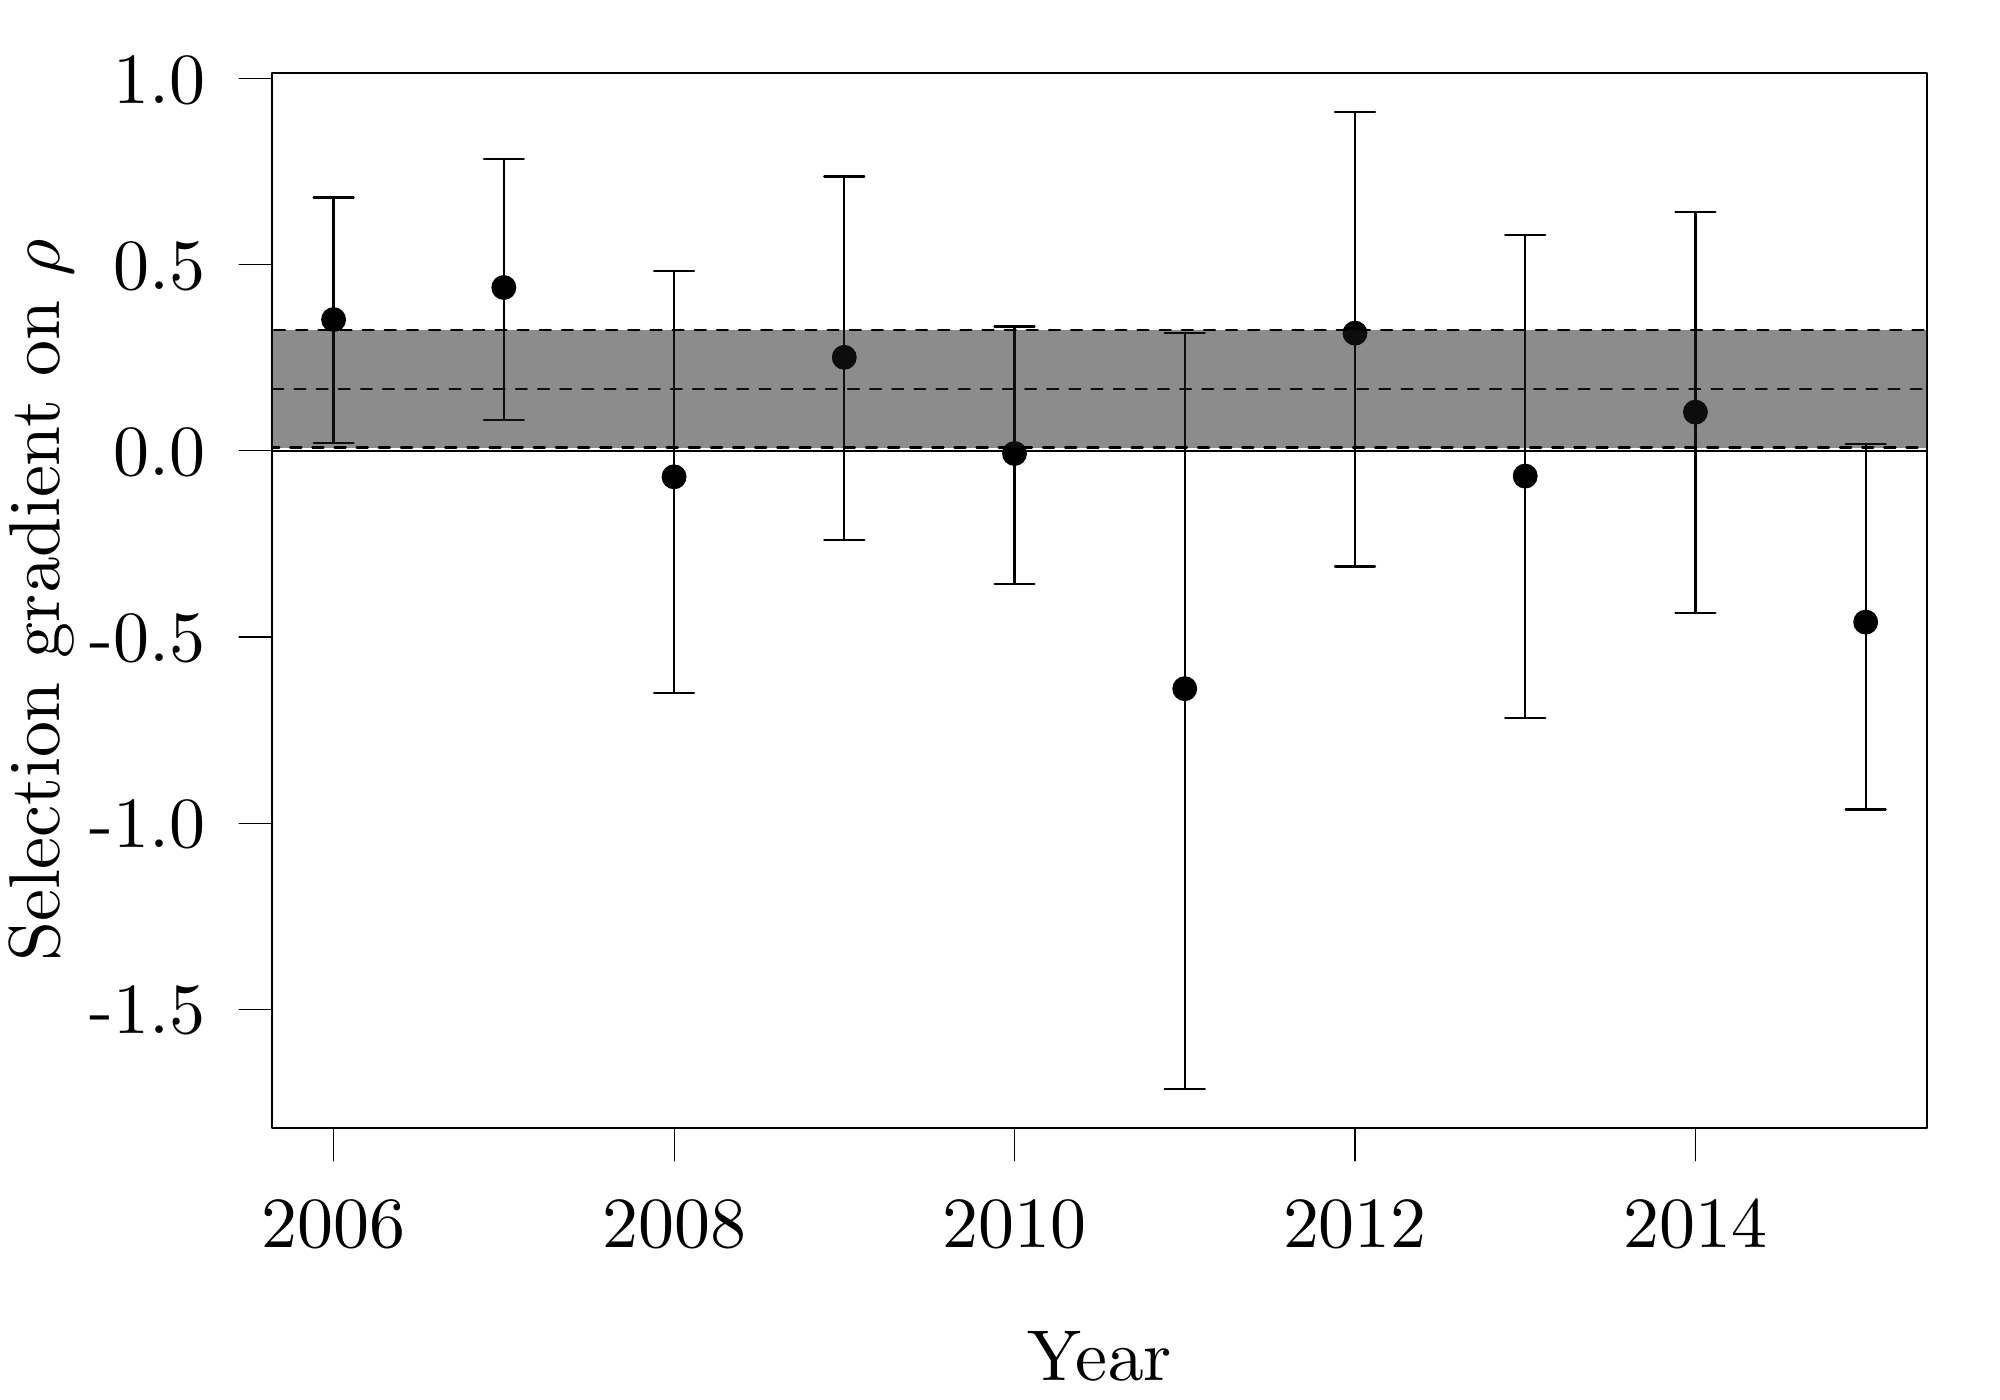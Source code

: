 % Created by tikzDevice version 0.10.1 on 2016-04-18 17:05:46
% !TEX encoding = UTF-8 Unicode
\documentclass{article}
\nonstopmode

\usepackage{tikz}

\usepackage[active,tightpage,psfixbb]{preview}

\PreviewEnvironment{pgfpicture}

\setlength\PreviewBorder{0pt}

\newcommand{\SweaveOpts}[1]{}  % do not interfere with LaTeX
\newcommand{\SweaveInput}[1]{} % because they are not real TeX commands
\newcommand{\Sexpr}[1]{}       % will only be parsed by R




\begin{document}

\begin{tikzpicture}[x=1pt,y=1pt]
\definecolor{fillColor}{RGB}{255,255,255}
\path[use as bounding box,fill=fillColor,fill opacity=0.00] (0,0) rectangle (722.70,505.89);
\begin{scope}
\path[clip] ( 98.40, 98.40) rectangle (696.30,479.49);
\definecolor{fillColor}{RGB}{0,0,0}

\path[fill=fillColor] (120.54,390.40) circle (  4.50);

\path[fill=fillColor] (182.06,401.99) circle (  4.50);

\path[fill=fillColor] (243.57,333.59) circle (  4.50);

\path[fill=fillColor] (305.08,376.76) circle (  4.50);

\path[fill=fillColor] (366.59,342.01) circle (  4.50);

\path[fill=fillColor] (428.11,257.03) circle (  4.50);

\path[fill=fillColor] (489.62,385.51) circle (  4.50);

\path[fill=fillColor] (551.13,333.85) circle (  4.50);

\path[fill=fillColor] (612.64,356.96) circle (  4.50);

\path[fill=fillColor] (674.16,281.08) circle (  4.50);
\end{scope}
\begin{scope}
\path[clip] (  0.00,  0.00) rectangle (722.70,505.89);
\definecolor{drawColor}{RGB}{0,0,0}

\path[draw=drawColor,line width= 0.4pt,line join=round,line cap=round] (120.54, 98.40) -- (612.64, 98.40);

\path[draw=drawColor,line width= 0.4pt,line join=round,line cap=round] (120.54, 98.40) -- (120.54, 86.40);

\path[draw=drawColor,line width= 0.4pt,line join=round,line cap=round] (243.57, 98.40) -- (243.57, 86.40);

\path[draw=drawColor,line width= 0.4pt,line join=round,line cap=round] (366.59, 98.40) -- (366.59, 86.40);

\path[draw=drawColor,line width= 0.4pt,line join=round,line cap=round] (489.62, 98.40) -- (489.62, 86.40);

\path[draw=drawColor,line width= 0.4pt,line join=round,line cap=round] (612.64, 98.40) -- (612.64, 86.40);

\node[text=drawColor,anchor=base,inner sep=0pt, outer sep=0pt, scale=  2.60] at (120.54, 55.20) {2006};

\node[text=drawColor,anchor=base,inner sep=0pt, outer sep=0pt, scale=  2.60] at (243.57, 55.20) {2008};

\node[text=drawColor,anchor=base,inner sep=0pt, outer sep=0pt, scale=  2.60] at (366.59, 55.20) {2010};

\node[text=drawColor,anchor=base,inner sep=0pt, outer sep=0pt, scale=  2.60] at (489.62, 55.20) {2012};

\node[text=drawColor,anchor=base,inner sep=0pt, outer sep=0pt, scale=  2.60] at (612.64, 55.20) {2014};

\path[draw=drawColor,line width= 0.4pt,line join=round,line cap=round] ( 98.40,141.22) -- ( 98.40,477.42);

\path[draw=drawColor,line width= 0.4pt,line join=round,line cap=round] ( 98.40,141.22) -- ( 86.40,141.22);

\path[draw=drawColor,line width= 0.4pt,line join=round,line cap=round] ( 98.40,208.46) -- ( 86.40,208.46);

\path[draw=drawColor,line width= 0.4pt,line join=round,line cap=round] ( 98.40,275.70) -- ( 86.40,275.70);

\path[draw=drawColor,line width= 0.4pt,line join=round,line cap=round] ( 98.40,342.94) -- ( 86.40,342.94);

\path[draw=drawColor,line width= 0.4pt,line join=round,line cap=round] ( 98.40,410.18) -- ( 86.40,410.18);

\path[draw=drawColor,line width= 0.4pt,line join=round,line cap=round] ( 98.40,477.42) -- ( 86.40,477.42);

\node[text=drawColor,anchor=base east,inner sep=0pt, outer sep=0pt, scale=  2.60] at ( 74.40,132.26) {-1.5};

\node[text=drawColor,anchor=base east,inner sep=0pt, outer sep=0pt, scale=  2.60] at ( 74.40,199.50) {-1.0};

\node[text=drawColor,anchor=base east,inner sep=0pt, outer sep=0pt, scale=  2.60] at ( 74.40,266.75) {-0.5};

\node[text=drawColor,anchor=base east,inner sep=0pt, outer sep=0pt, scale=  2.60] at ( 74.40,333.99) {0.0};

\node[text=drawColor,anchor=base east,inner sep=0pt, outer sep=0pt, scale=  2.60] at ( 74.40,401.23) {0.5};

\node[text=drawColor,anchor=base east,inner sep=0pt, outer sep=0pt, scale=  2.60] at ( 74.40,468.47) {1.0};

\path[draw=drawColor,line width= 0.8pt,line join=round,line cap=round] ( 98.40, 98.40) --
	(696.30, 98.40) --
	(696.30,479.49) --
	( 98.40,479.49) --
	( 98.40, 98.40);
\end{scope}
\begin{scope}
\path[clip] (  0.00,  0.00) rectangle (722.70,505.89);
\definecolor{drawColor}{RGB}{0,0,0}

\node[text=drawColor,anchor=base,inner sep=0pt, outer sep=0pt, scale=  2.60] at (397.35,  7.20) {Year};

\node[text=drawColor,rotate= 90.00,anchor=base,inner sep=0pt, outer sep=0pt, scale=  2.60] at ( 21.60,288.94) {Selection gradient on $\rho$};
\end{scope}
\begin{scope}
\path[clip] ( 98.40, 98.40) rectangle (696.30,479.49);
\definecolor{drawColor}{RGB}{0,0,0}

\path[draw=drawColor,line width= 0.8pt,line join=round,line cap=round] ( 98.40,342.94) -- (696.30,342.94);

\path[draw=drawColor,line width= 0.8pt,line join=round,line cap=round] (120.54,345.80) -- (120.54,434.53);

\path[draw=drawColor,line width= 0.8pt,line join=round,line cap=round] (113.32,345.80) --
	(120.54,345.80) --
	(127.77,345.80);

\path[draw=drawColor,line width= 0.8pt,line join=round,line cap=round] (127.77,434.53) --
	(120.54,434.53) --
	(113.32,434.53);

\path[draw=drawColor,line width= 0.8pt,line join=round,line cap=round] (182.06,354.14) -- (182.06,448.38);

\path[draw=drawColor,line width= 0.8pt,line join=round,line cap=round] (174.83,354.14) --
	(182.06,354.14) --
	(189.28,354.14);

\path[draw=drawColor,line width= 0.8pt,line join=round,line cap=round] (189.28,448.38) --
	(182.06,448.38) --
	(174.83,448.38);

\path[draw=drawColor,line width= 0.8pt,line join=round,line cap=round] (243.57,255.50) -- (243.57,408.01);

\path[draw=drawColor,line width= 0.8pt,line join=round,line cap=round] (236.34,255.50) --
	(243.57,255.50) --
	(250.80,255.50);

\path[draw=drawColor,line width= 0.8pt,line join=round,line cap=round] (250.80,408.01) --
	(243.57,408.01) --
	(236.34,408.01);

\path[draw=drawColor,line width= 0.8pt,line join=round,line cap=round] (305.08,310.66) -- (305.08,442.14);

\path[draw=drawColor,line width= 0.8pt,line join=round,line cap=round] (297.85,310.66) --
	(305.08,310.66) --
	(312.31,310.66);

\path[draw=drawColor,line width= 0.8pt,line join=round,line cap=round] (312.31,442.14) --
	(305.08,442.14) --
	(297.85,442.14);

\path[draw=drawColor,line width= 0.8pt,line join=round,line cap=round] (366.59,294.88) -- (366.59,387.92);

\path[draw=drawColor,line width= 0.8pt,line join=round,line cap=round] (359.37,294.88) --
	(366.59,294.88) --
	(373.82,294.88);

\path[draw=drawColor,line width= 0.8pt,line join=round,line cap=round] (373.82,387.92) --
	(366.59,387.92) --
	(359.37,387.92);

\path[draw=drawColor,line width= 0.8pt,line join=round,line cap=round] (428.11,112.51) -- (428.11,385.69);

\path[draw=drawColor,line width= 0.8pt,line join=round,line cap=round] (420.88,112.51) --
	(428.11,112.51) --
	(435.33,112.51);

\path[draw=drawColor,line width= 0.8pt,line join=round,line cap=round] (435.33,385.69) --
	(428.11,385.69) --
	(420.88,385.69);

\path[draw=drawColor,line width= 0.8pt,line join=round,line cap=round] (489.62,301.15) -- (489.62,465.38);

\path[draw=drawColor,line width= 0.8pt,line join=round,line cap=round] (482.39,301.15) --
	(489.62,301.15) --
	(496.85,301.15);

\path[draw=drawColor,line width= 0.8pt,line join=round,line cap=round] (496.85,465.38) --
	(489.62,465.38) --
	(482.39,465.38);

\path[draw=drawColor,line width= 0.8pt,line join=round,line cap=round] (551.13,246.51) -- (551.13,420.90);

\path[draw=drawColor,line width= 0.8pt,line join=round,line cap=round] (543.90,246.51) --
	(551.13,246.51) --
	(558.36,246.51);

\path[draw=drawColor,line width= 0.8pt,line join=round,line cap=round] (558.36,420.90) --
	(551.13,420.90) --
	(543.90,420.90);

\path[draw=drawColor,line width= 0.8pt,line join=round,line cap=round] (612.64,284.40) -- (612.64,429.30);

\path[draw=drawColor,line width= 0.8pt,line join=round,line cap=round] (605.42,284.40) --
	(612.64,284.40) --
	(619.87,284.40);

\path[draw=drawColor,line width= 0.8pt,line join=round,line cap=round] (619.87,429.30) --
	(612.64,429.30) --
	(605.42,429.30);

\path[draw=drawColor,line width= 0.8pt,line join=round,line cap=round] (674.16,213.40) -- (674.16,345.43);

\path[draw=drawColor,line width= 0.8pt,line join=round,line cap=round] (666.93,213.40) --
	(674.16,213.40) --
	(681.38,213.40);

\path[draw=drawColor,line width= 0.8pt,line join=round,line cap=round] (681.38,345.43) --
	(674.16,345.43) --
	(666.93,345.43);

\path[draw=drawColor,line width= 0.8pt,dash pattern=on 4pt off 4pt ,line join=round,line cap=round] ( 98.40,365.43) -- (696.30,365.43);
\definecolor{fillColor}{RGB}{26,26,26}

\path[draw=drawColor,line width= 0.8pt,dash pattern=on 4pt off 4pt ,line join=round,line cap=round,fill=fillColor,fill opacity=0.50] ( 59.03,386.69) --
	(722.70,386.69) --
	(722.70,344.16) --
	( 59.03,344.16) --
	cycle;
\end{scope}
\end{tikzpicture}

\end{document}
